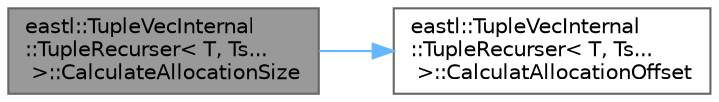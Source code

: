 digraph "eastl::TupleVecInternal::TupleRecurser&lt; T, Ts... &gt;::CalculateAllocationSize"
{
 // LATEX_PDF_SIZE
  bgcolor="transparent";
  edge [fontname=Helvetica,fontsize=10,labelfontname=Helvetica,labelfontsize=10];
  node [fontname=Helvetica,fontsize=10,shape=box,height=0.2,width=0.4];
  rankdir="LR";
  Node1 [id="Node000001",label="eastl::TupleVecInternal\l::TupleRecurser\< T, Ts...\l \>::CalculateAllocationSize",height=0.2,width=0.4,color="gray40", fillcolor="grey60", style="filled", fontcolor="black",tooltip=" "];
  Node1 -> Node2 [id="edge1_Node000001_Node000002",color="steelblue1",style="solid",tooltip=" "];
  Node2 [id="Node000002",label="eastl::TupleVecInternal\l::TupleRecurser\< T, Ts...\l \>::CalculatAllocationOffset",height=0.2,width=0.4,color="grey40", fillcolor="white", style="filled",URL="$structeastl_1_1_tuple_vec_internal_1_1_tuple_recurser_3_01_t_00_01_ts_8_8_8_01_4.html#a998d444cd0aa1d0808e207fa7ebe410d",tooltip=" "];
}
